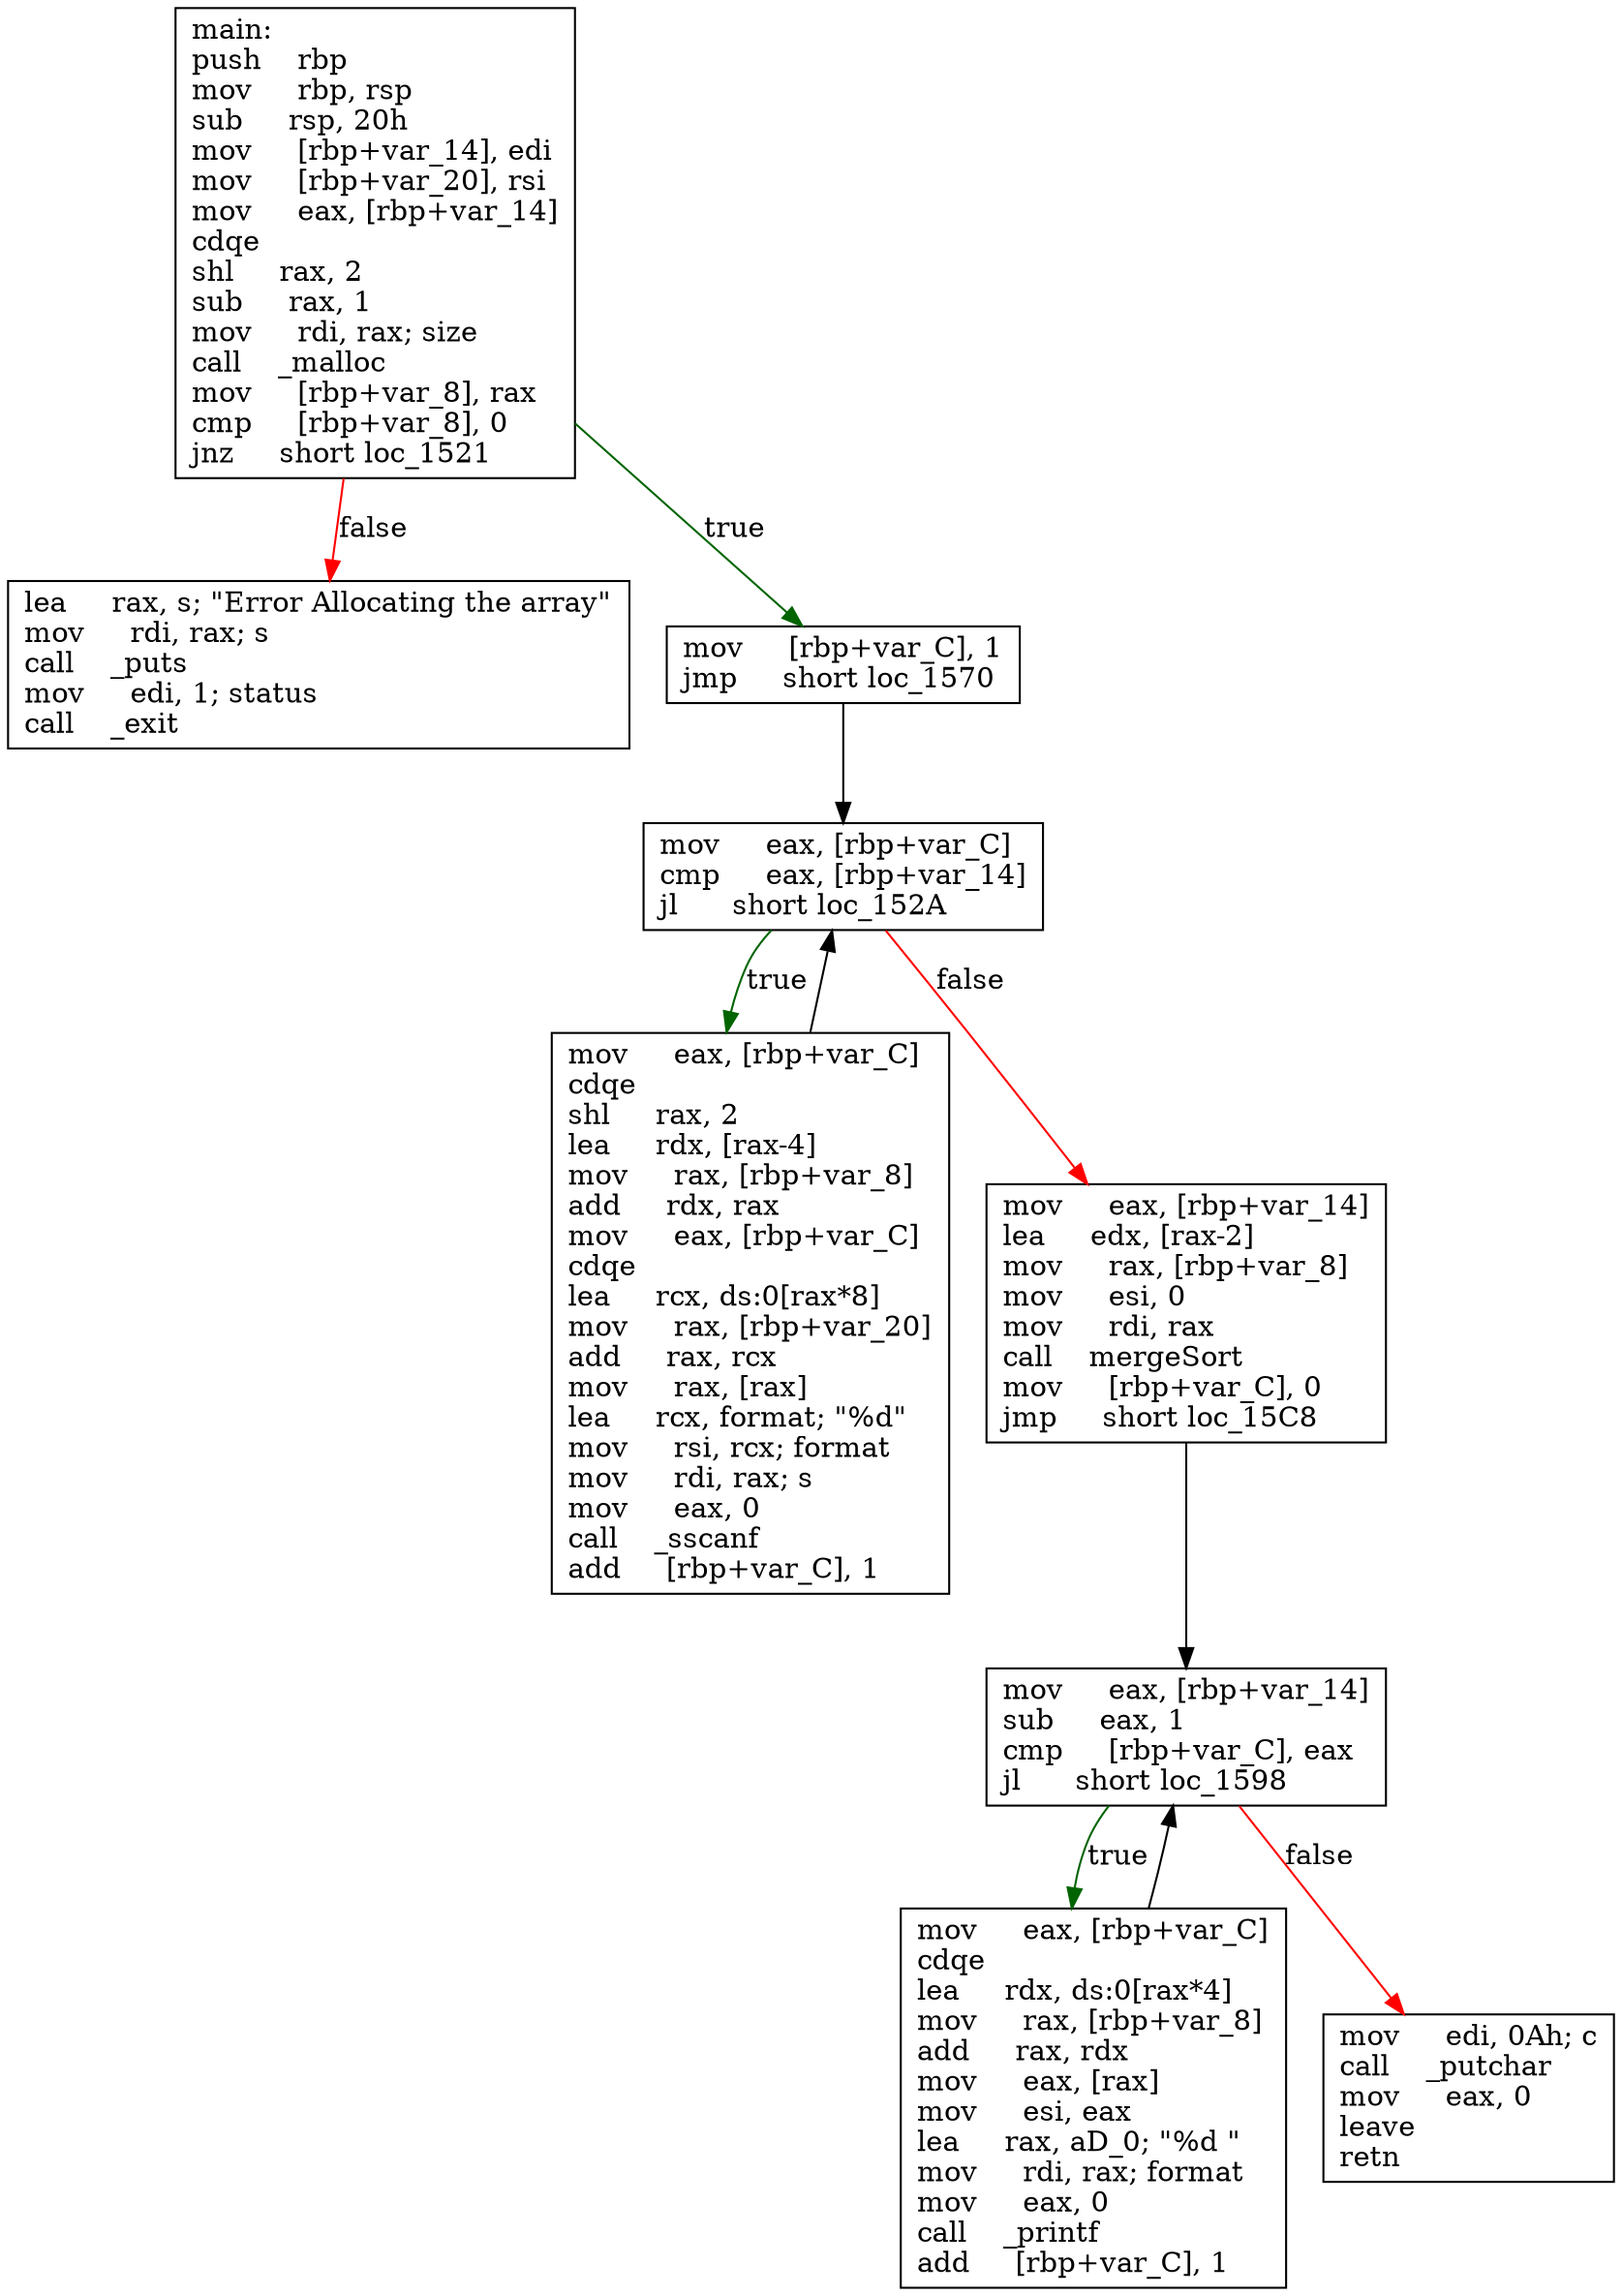 digraph "main" {
	graph [
	];
	node [
		shape = "box"
	];
	edge [
	];
	"0" [
		label = "main:\lpush    rbp\lmov     rbp, rsp\lsub     rsp, 20h\lmov     [rbp+var_14], edi\lmov     [rbp+var_20], rsi\lmov     eax, [rbp+var_14]\lcdqe\lshl     rax, 2\lsub     rax, 1\lmov     rdi, rax; size\lcall    _malloc\lmov     [rbp+var_8], rax\lcmp     [rbp+var_8], 0\ljnz     short loc_1521\l"
	];
	"1" [
		label = "lea     rax, s; \"Error Allocating the array\"\lmov     rdi, rax; s\lcall    _puts\lmov     edi, 1; status\lcall    _exit\l"
	];
	"2" [
		label = "mov     [rbp+var_C], 1\ljmp     short loc_1570\l"
	];
	"3" [
		label = "mov     eax, [rbp+var_C]\lcdqe\lshl     rax, 2\llea     rdx, [rax-4]\lmov     rax, [rbp+var_8]\ladd     rdx, rax\lmov     eax, [rbp+var_C]\lcdqe\llea     rcx, ds:0[rax*8]\lmov     rax, [rbp+var_20]\ladd     rax, rcx\lmov     rax, [rax]\llea     rcx, format; \"%d\"\lmov     rsi, rcx; format\lmov     rdi, rax; s\lmov     eax, 0\lcall    _sscanf\ladd     [rbp+var_C], 1\l"
	];
	"4" [
		label = "mov     eax, [rbp+var_C]\lcmp     eax, [rbp+var_14]\ljl      short loc_152A\l"
	];
	"5" [
		label = "mov     eax, [rbp+var_14]\llea     edx, [rax-2]\lmov     rax, [rbp+var_8]\lmov     esi, 0\lmov     rdi, rax\lcall    mergeSort\lmov     [rbp+var_C], 0\ljmp     short loc_15C8\l"
	];
	"6" [
		label = "mov     eax, [rbp+var_C]\lcdqe\llea     rdx, ds:0[rax*4]\lmov     rax, [rbp+var_8]\ladd     rax, rdx\lmov     eax, [rax]\lmov     esi, eax\llea     rax, aD_0; \"%d \"\lmov     rdi, rax; format\lmov     eax, 0\lcall    _printf\ladd     [rbp+var_C], 1\l"
	];
	"7" [
		label = "mov     eax, [rbp+var_14]\lsub     eax, 1\lcmp     [rbp+var_C], eax\ljl      short loc_1598\l"
	];
	"8" [
		label = "mov     edi, 0Ah; c\lcall    _putchar\lmov     eax, 0\lleave\lretn\l"
	];
// node 0
	"0" -> "1" [ label = "false", color = red ];
	"0" -> "2" [ label = "true", color = darkgreen ];
// node 1
// node 2
	"2" -> "4" [ ];
// node 3
	"3" -> "4" [ ];
// node 4
	"4" -> "3" [ label = "true", color = darkgreen ];
	"4" -> "5" [ label = "false", color = red ];
// node 5
	"5" -> "7" [ ];
// node 6
	"6" -> "7" [ ];
// node 7
	"7" -> "6" [ label = "true", color = darkgreen ];
	"7" -> "8" [ label = "false", color = red ];
// node 8
}
